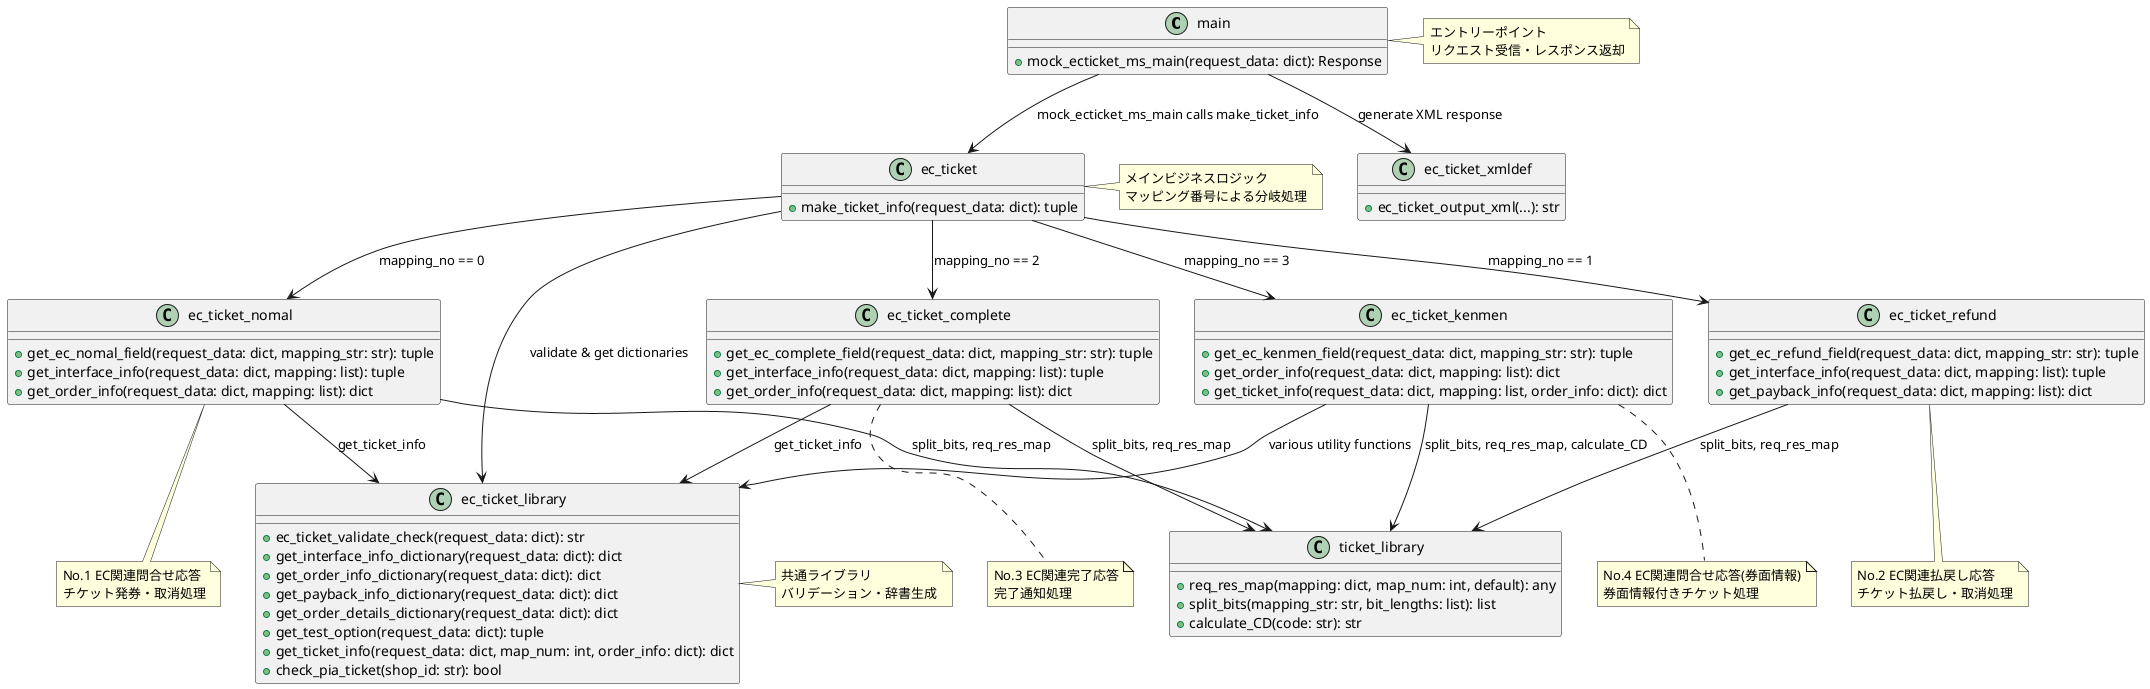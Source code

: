 @startuml EC_Ticket_System

!define RECTANGLE class

' メインフロー
RECTANGLE main {
  +mock_ecticket_ms_main(request_data: dict): Response
}

RECTANGLE ec_ticket {
  +make_ticket_info(request_data: dict): tuple
}

RECTANGLE ec_ticket_library {
  +ec_ticket_validate_check(request_data: dict): str
  +get_interface_info_dictionary(request_data: dict): dict
  +get_order_info_dictionary(request_data: dict): dict
  +get_payback_info_dictionary(request_data: dict): dict
  +get_order_details_dictionary(request_data: dict): dict
  +get_test_option(request_data: dict): tuple
  +get_ticket_info(request_data: dict, map_num: int, order_info: dict): dict
  +check_pia_ticket(shop_id: str): bool
}

RECTANGLE ec_ticket_nomal {
  +get_ec_nomal_field(request_data: dict, mapping_str: str): tuple
  +get_interface_info(request_data: dict, mapping: list): tuple
  +get_order_info(request_data: dict, mapping: list): dict
}

RECTANGLE ec_ticket_refund {
  +get_ec_refund_field(request_data: dict, mapping_str: str): tuple
  +get_interface_info(request_data: dict, mapping: list): tuple
  +get_payback_info(request_data: dict, mapping: list): dict
}

RECTANGLE ec_ticket_complete {
  +get_ec_complete_field(request_data: dict, mapping_str: str): tuple
  +get_interface_info(request_data: dict, mapping: list): tuple
  +get_order_info(request_data: dict, mapping: list): dict
}

RECTANGLE ec_ticket_kenmen {
  +get_ec_kenmen_field(request_data: dict, mapping_str: str): tuple
  +get_order_info(request_data: dict, mapping: list): dict
  +get_ticket_info(request_data: dict, mapping: list, order_info: dict): dict
}

RECTANGLE ec_ticket_xmldef {
  +ec_ticket_output_xml(...): str
}

RECTANGLE ticket_library {
  +req_res_map(mapping: dict, map_num: int, default): any
  +split_bits(mapping_str: str, bit_lengths: list): list
  +calculate_CD(code: str): str
}

' 呼び出し関係
main --> ec_ticket : mock_ecticket_ms_main calls make_ticket_info
ec_ticket --> ec_ticket_library : validate & get dictionaries
ec_ticket --> ec_ticket_nomal : mapping_no == 0
ec_ticket --> ec_ticket_refund : mapping_no == 1
ec_ticket --> ec_ticket_complete : mapping_no == 2
ec_ticket --> ec_ticket_kenmen : mapping_no == 3
main --> ec_ticket_xmldef : generate XML response

ec_ticket_nomal --> ec_ticket_library : get_ticket_info
ec_ticket_complete --> ec_ticket_library : get_ticket_info
ec_ticket_kenmen --> ec_ticket_library : various utility functions
ec_ticket_refund --> ticket_library : split_bits, req_res_map

ec_ticket_nomal --> ticket_library : split_bits, req_res_map
ec_ticket_complete --> ticket_library : split_bits, req_res_map
ec_ticket_kenmen --> ticket_library : split_bits, req_res_map, calculate_CD

note right of main
  エントリーポイント
  リクエスト受信・レスポンス返却
end note

note right of ec_ticket
  メインビジネスロジック
  マッピング番号による分岐処理
end note

note right of ec_ticket_library
  共通ライブラリ
  バリデーション・辞書生成
end note

note bottom of ec_ticket_nomal
  No.1 EC関連問合せ応答
  チケット発券・取消処理
end note

note bottom of ec_ticket_refund
  No.2 EC関連払戻し応答
  チケット払戻し・取消処理
end note

note bottom of ec_ticket_complete
  No.3 EC関連完了応答
  完了通知処理
end note

note bottom of ec_ticket_kenmen
  No.4 EC関連問合せ応答(券面情報)
  券面情報付きチケット処理
end note

@enduml

' シーケンス図
@startuml EC_Ticket_Sequence

actor Client
participant "Flask App" as Flask
participant "ec_ticket.py" as Main
participant "ec_ticket_library.py" as Lib
participant "ec_ticket_nomal.py" as Normal
participant "ec_ticket_xmldef.py" as XML

Client -> Flask : POST /inkessai/recvrequest.do
Flask -> Main : mock_ecticket_ms_main(request_data)

Main -> Lib : ec_ticket_validate_check(request_data)
Lib --> Main : validation_result

alt validation_result == "00"
    Main -> Main : make_ticket_info(request_data)
    
    Main -> Lib : get_interface_info_dictionary(request_data)
    Lib --> Main : interface_info
    
    Main -> Lib : get_order_info_dictionary(request_data)
    Lib --> Main : order_info
    
    Main -> Lib : get_payback_info_dictionary(request_data)
    Lib --> Main : payback_info
    
    Main -> Lib : get_order_details_dictionary(request_data)
    Lib --> Main : order_details
    
    Main -> Lib : get_test_option(request_data)
    Lib --> Main : (mapping_no, mapping_str)
    
    alt mapping_no == 0
        Main -> Normal : get_ec_nomal_field(request_data, mapping_str)
        Normal -> Lib : get_ticket_info(...)
        Lib --> Normal : ticket_info
        Normal --> Main : (interface_info, order_info, ticket_info, httpstatus)
    else mapping_no == 1
        Main -> Main : get_ec_refund_field(...)
    else mapping_no == 2
        Main -> Main : get_ec_complete_field(...)
    else mapping_no == 3
        Main -> Main : get_ec_kenmen_field(...)
    end
    
    Main --> Main : (interface_info, order_info, ticket_info, payback_info, order_details, httpstatus)
end

Main -> XML : ec_ticket_output_xml(...)
XML --> Main : xml_response

Main --> Flask : Response(xml_response, httpstatus)
Flask --> Client : HTTP Response

@enduml